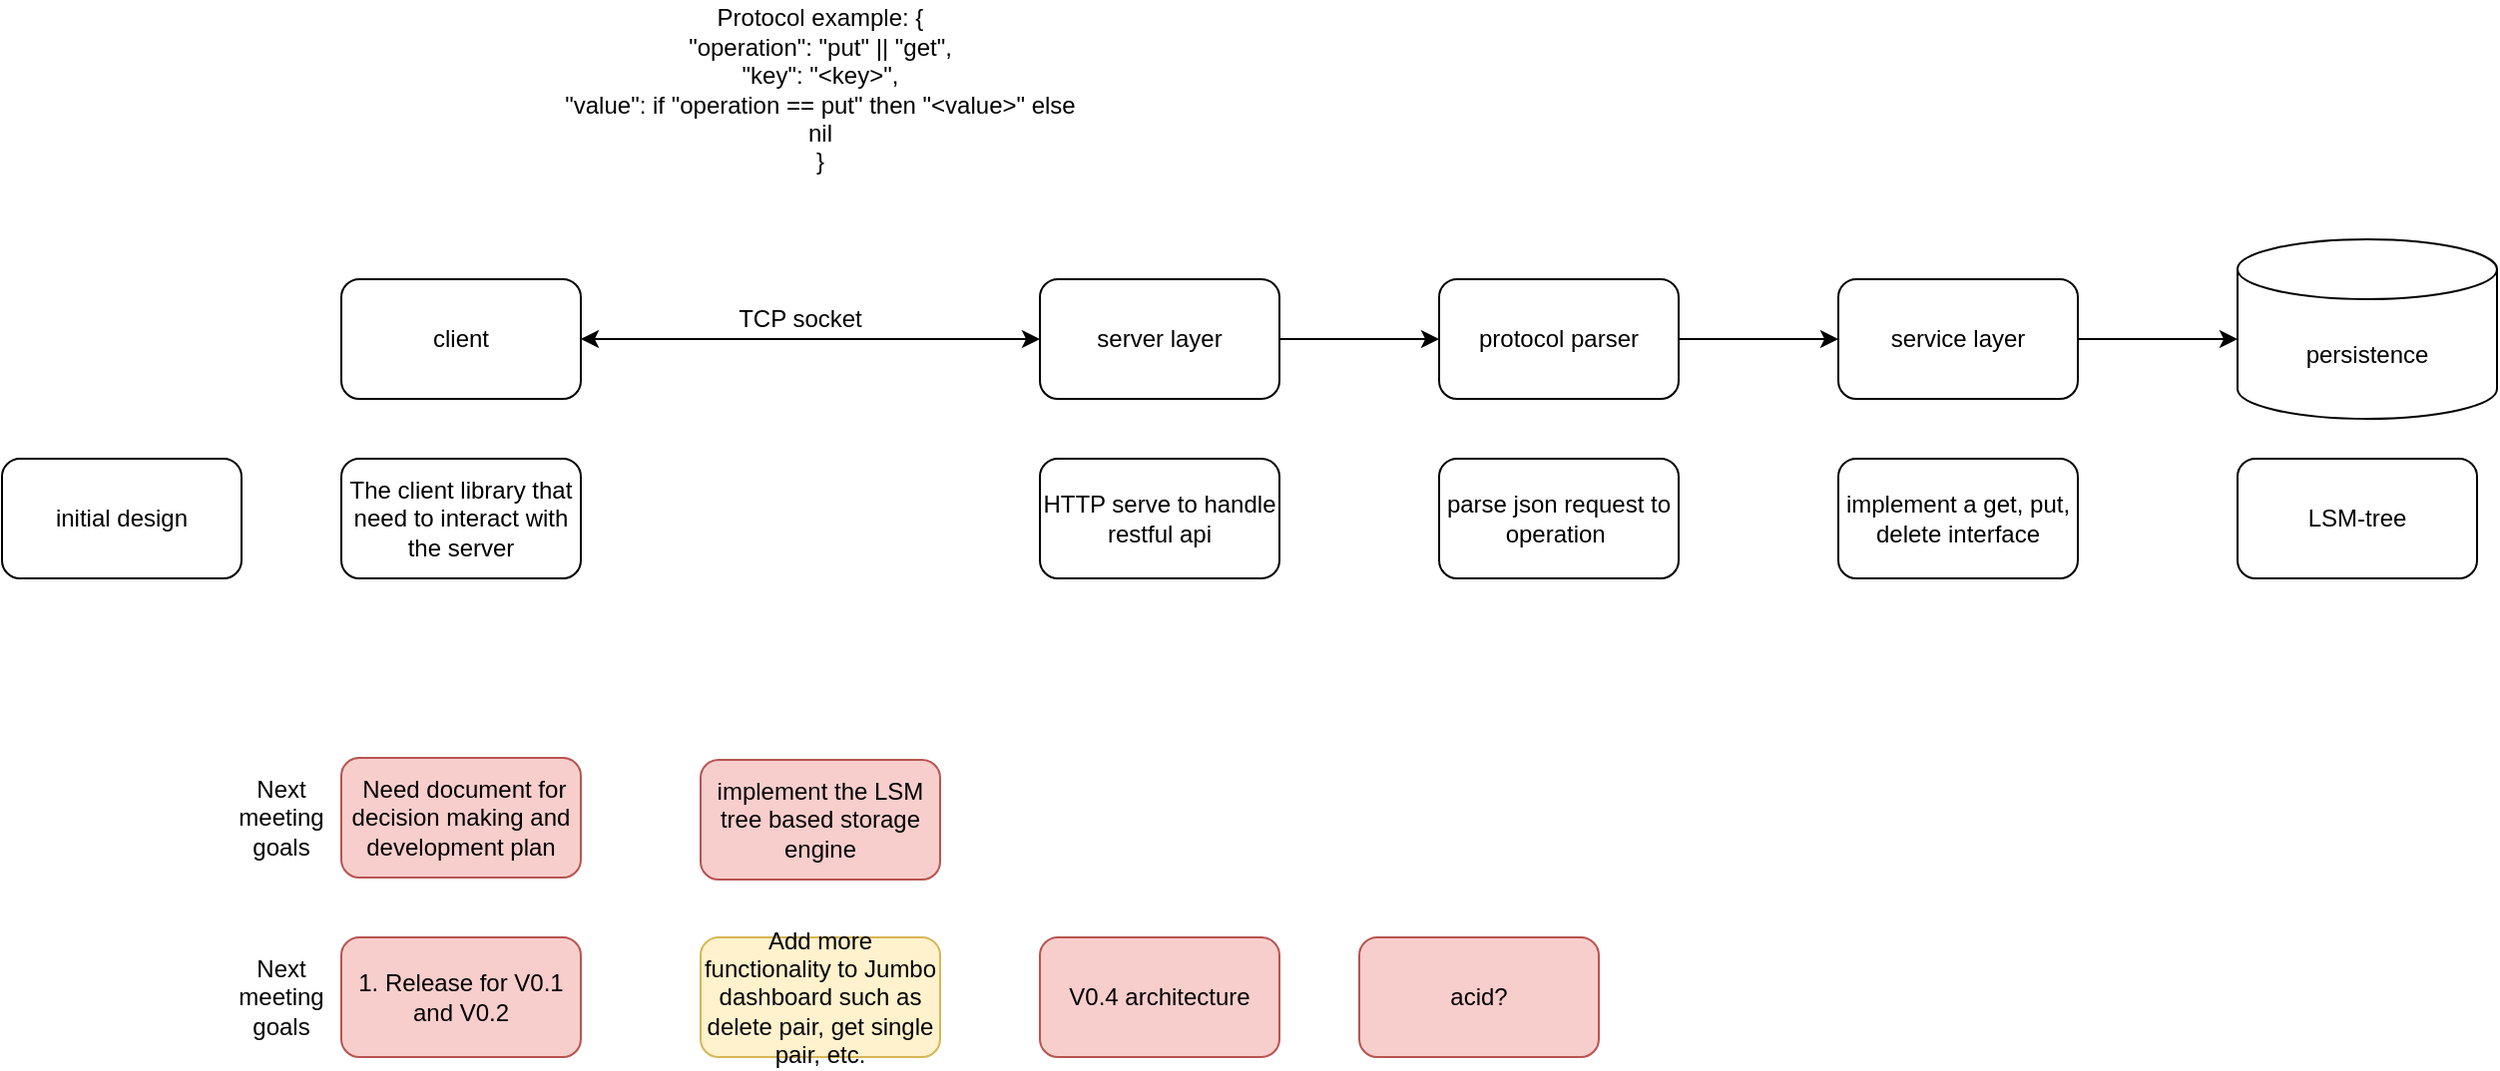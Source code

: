 <mxfile version="15.9.4" type="device"><diagram id="QRhWEvUu8ee4yYR47ZFh" name="Page-1"><mxGraphModel dx="2036" dy="628" grid="1" gridSize="10" guides="1" tooltips="1" connect="1" arrows="1" fold="1" page="1" pageScale="1" pageWidth="850" pageHeight="1100" math="0" shadow="0"><root><mxCell id="0"/><mxCell id="1" parent="0"/><mxCell id="Ltr51rKJP0J_L518qZBO-1" value="client" style="rounded=1;whiteSpace=wrap;html=1;" parent="1" vertex="1"><mxGeometry x="50" y="270" width="120" height="60" as="geometry"/></mxCell><mxCell id="Ltr51rKJP0J_L518qZBO-2" value="" style="endArrow=classic;startArrow=classic;html=1;exitX=1;exitY=0.5;exitDx=0;exitDy=0;entryX=0;entryY=0.5;entryDx=0;entryDy=0;" parent="1" source="Ltr51rKJP0J_L518qZBO-1" target="Ltr51rKJP0J_L518qZBO-3" edge="1"><mxGeometry width="50" height="50" relative="1" as="geometry"><mxPoint x="270" y="310" as="sourcePoint"/><mxPoint x="320" y="300" as="targetPoint"/></mxGeometry></mxCell><mxCell id="Ltr51rKJP0J_L518qZBO-8" value="" style="edgeStyle=orthogonalEdgeStyle;rounded=0;orthogonalLoop=1;jettySize=auto;html=1;" parent="1" source="Ltr51rKJP0J_L518qZBO-3" target="Ltr51rKJP0J_L518qZBO-7" edge="1"><mxGeometry relative="1" as="geometry"/></mxCell><mxCell id="Ltr51rKJP0J_L518qZBO-3" value="server layer" style="rounded=1;whiteSpace=wrap;html=1;" parent="1" vertex="1"><mxGeometry x="400" y="270" width="120" height="60" as="geometry"/></mxCell><mxCell id="Ltr51rKJP0J_L518qZBO-4" value="TCP socket" style="text;html=1;strokeColor=none;fillColor=none;align=center;verticalAlign=middle;whiteSpace=wrap;rounded=0;" parent="1" vertex="1"><mxGeometry x="240" y="280" width="80" height="20" as="geometry"/></mxCell><mxCell id="Ltr51rKJP0J_L518qZBO-5" value="Protocol example: {&lt;br&gt;&quot;operation&quot;: &quot;put&quot; || &quot;get&quot;,&lt;br&gt;&quot;key&quot;: &quot;&amp;lt;key&amp;gt;&quot;,&lt;br&gt;&quot;value&quot;: if &quot;operation == put&quot; then &quot;&amp;lt;value&amp;gt;&quot; else nil&lt;br&gt;}" style="text;html=1;strokeColor=none;fillColor=none;align=center;verticalAlign=middle;whiteSpace=wrap;rounded=0;" parent="1" vertex="1"><mxGeometry x="160" y="130" width="260" height="90" as="geometry"/></mxCell><mxCell id="Ltr51rKJP0J_L518qZBO-11" value="" style="edgeStyle=orthogonalEdgeStyle;rounded=0;orthogonalLoop=1;jettySize=auto;html=1;" parent="1" source="Ltr51rKJP0J_L518qZBO-7" target="Ltr51rKJP0J_L518qZBO-10" edge="1"><mxGeometry relative="1" as="geometry"/></mxCell><mxCell id="Ltr51rKJP0J_L518qZBO-7" value="protocol parser" style="rounded=1;whiteSpace=wrap;html=1;" parent="1" vertex="1"><mxGeometry x="600" y="270" width="120" height="60" as="geometry"/></mxCell><mxCell id="Ltr51rKJP0J_L518qZBO-13" value="" style="edgeStyle=orthogonalEdgeStyle;rounded=0;orthogonalLoop=1;jettySize=auto;html=1;" parent="1" source="Ltr51rKJP0J_L518qZBO-10" edge="1"><mxGeometry relative="1" as="geometry"><mxPoint x="1000" y="300" as="targetPoint"/></mxGeometry></mxCell><mxCell id="Ltr51rKJP0J_L518qZBO-10" value="service layer" style="rounded=1;whiteSpace=wrap;html=1;" parent="1" vertex="1"><mxGeometry x="800" y="270" width="120" height="60" as="geometry"/></mxCell><mxCell id="Ltr51rKJP0J_L518qZBO-14" value="The client library that need to interact with the server" style="rounded=1;whiteSpace=wrap;html=1;" parent="1" vertex="1"><mxGeometry x="50" y="360" width="120" height="60" as="geometry"/></mxCell><mxCell id="Ltr51rKJP0J_L518qZBO-15" value="HTTP serve to handle restful api" style="rounded=1;whiteSpace=wrap;html=1;" parent="1" vertex="1"><mxGeometry x="400" y="360" width="120" height="60" as="geometry"/></mxCell><mxCell id="Ltr51rKJP0J_L518qZBO-16" value="parse json request to operation&amp;nbsp;" style="rounded=1;whiteSpace=wrap;html=1;" parent="1" vertex="1"><mxGeometry x="600" y="360" width="120" height="60" as="geometry"/></mxCell><mxCell id="Ltr51rKJP0J_L518qZBO-17" value="implement a get, put, delete interface" style="rounded=1;whiteSpace=wrap;html=1;" parent="1" vertex="1"><mxGeometry x="800" y="360" width="120" height="60" as="geometry"/></mxCell><mxCell id="Ltr51rKJP0J_L518qZBO-18" value="LSM-tree" style="rounded=1;whiteSpace=wrap;html=1;" parent="1" vertex="1"><mxGeometry x="1000" y="360" width="120" height="60" as="geometry"/></mxCell><mxCell id="rKKlTRAquRepO-qq08aC-1" value="&amp;nbsp;Need document for decision making and development plan" style="rounded=1;whiteSpace=wrap;html=1;fillColor=#f8cecc;strokeColor=#b85450;" parent="1" vertex="1"><mxGeometry x="50" y="510" width="120" height="60" as="geometry"/></mxCell><mxCell id="rKKlTRAquRepO-qq08aC-2" value="V0.4 architecture" style="rounded=1;whiteSpace=wrap;html=1;fillColor=#f8cecc;strokeColor=#b85450;" parent="1" vertex="1"><mxGeometry x="400" y="600" width="120" height="60" as="geometry"/></mxCell><mxCell id="rKKlTRAquRepO-qq08aC-3" value="implement the LSM tree based storage engine" style="rounded=1;whiteSpace=wrap;html=1;fillColor=#f8cecc;strokeColor=#b85450;" parent="1" vertex="1"><mxGeometry x="230" y="511" width="120" height="60" as="geometry"/></mxCell><mxCell id="rKKlTRAquRepO-qq08aC-4" value="Add more functionality to Jumbo dashboard such as delete pair, get single pair, etc." style="rounded=1;whiteSpace=wrap;html=1;fillColor=#fff2cc;strokeColor=#d6b656;" parent="1" vertex="1"><mxGeometry x="230" y="600" width="120" height="60" as="geometry"/></mxCell><mxCell id="rKKlTRAquRepO-qq08aC-5" value="Next meeting goals" style="text;html=1;strokeColor=none;fillColor=none;align=center;verticalAlign=middle;whiteSpace=wrap;rounded=0;" parent="1" vertex="1"><mxGeometry y="530" width="40" height="20" as="geometry"/></mxCell><mxCell id="tC20WEipX_K0i1m9xApz-1" value="initial design" style="rounded=1;whiteSpace=wrap;html=1;" parent="1" vertex="1"><mxGeometry x="-120" y="360" width="120" height="60" as="geometry"/></mxCell><mxCell id="tC20WEipX_K0i1m9xApz-5" value="persistence" style="shape=cylinder3;whiteSpace=wrap;html=1;boundedLbl=1;backgroundOutline=1;size=15;" parent="1" vertex="1"><mxGeometry x="1000" y="250" width="130" height="90" as="geometry"/></mxCell><mxCell id="ouPr9xDxLoDdKEGzWoWt-1" value="Next meeting goals" style="text;html=1;strokeColor=none;fillColor=none;align=center;verticalAlign=middle;whiteSpace=wrap;rounded=0;" parent="1" vertex="1"><mxGeometry y="620" width="40" height="20" as="geometry"/></mxCell><mxCell id="ouPr9xDxLoDdKEGzWoWt-2" value="1. Release for V0.1 and V0.2" style="rounded=1;whiteSpace=wrap;html=1;fillColor=#f8cecc;strokeColor=#b85450;" parent="1" vertex="1"><mxGeometry x="50" y="600" width="120" height="60" as="geometry"/></mxCell><mxCell id="ouPr9xDxLoDdKEGzWoWt-3" value="acid?" style="rounded=1;whiteSpace=wrap;html=1;fillColor=#f8cecc;strokeColor=#b85450;" parent="1" vertex="1"><mxGeometry x="560" y="600" width="120" height="60" as="geometry"/></mxCell></root></mxGraphModel></diagram></mxfile>